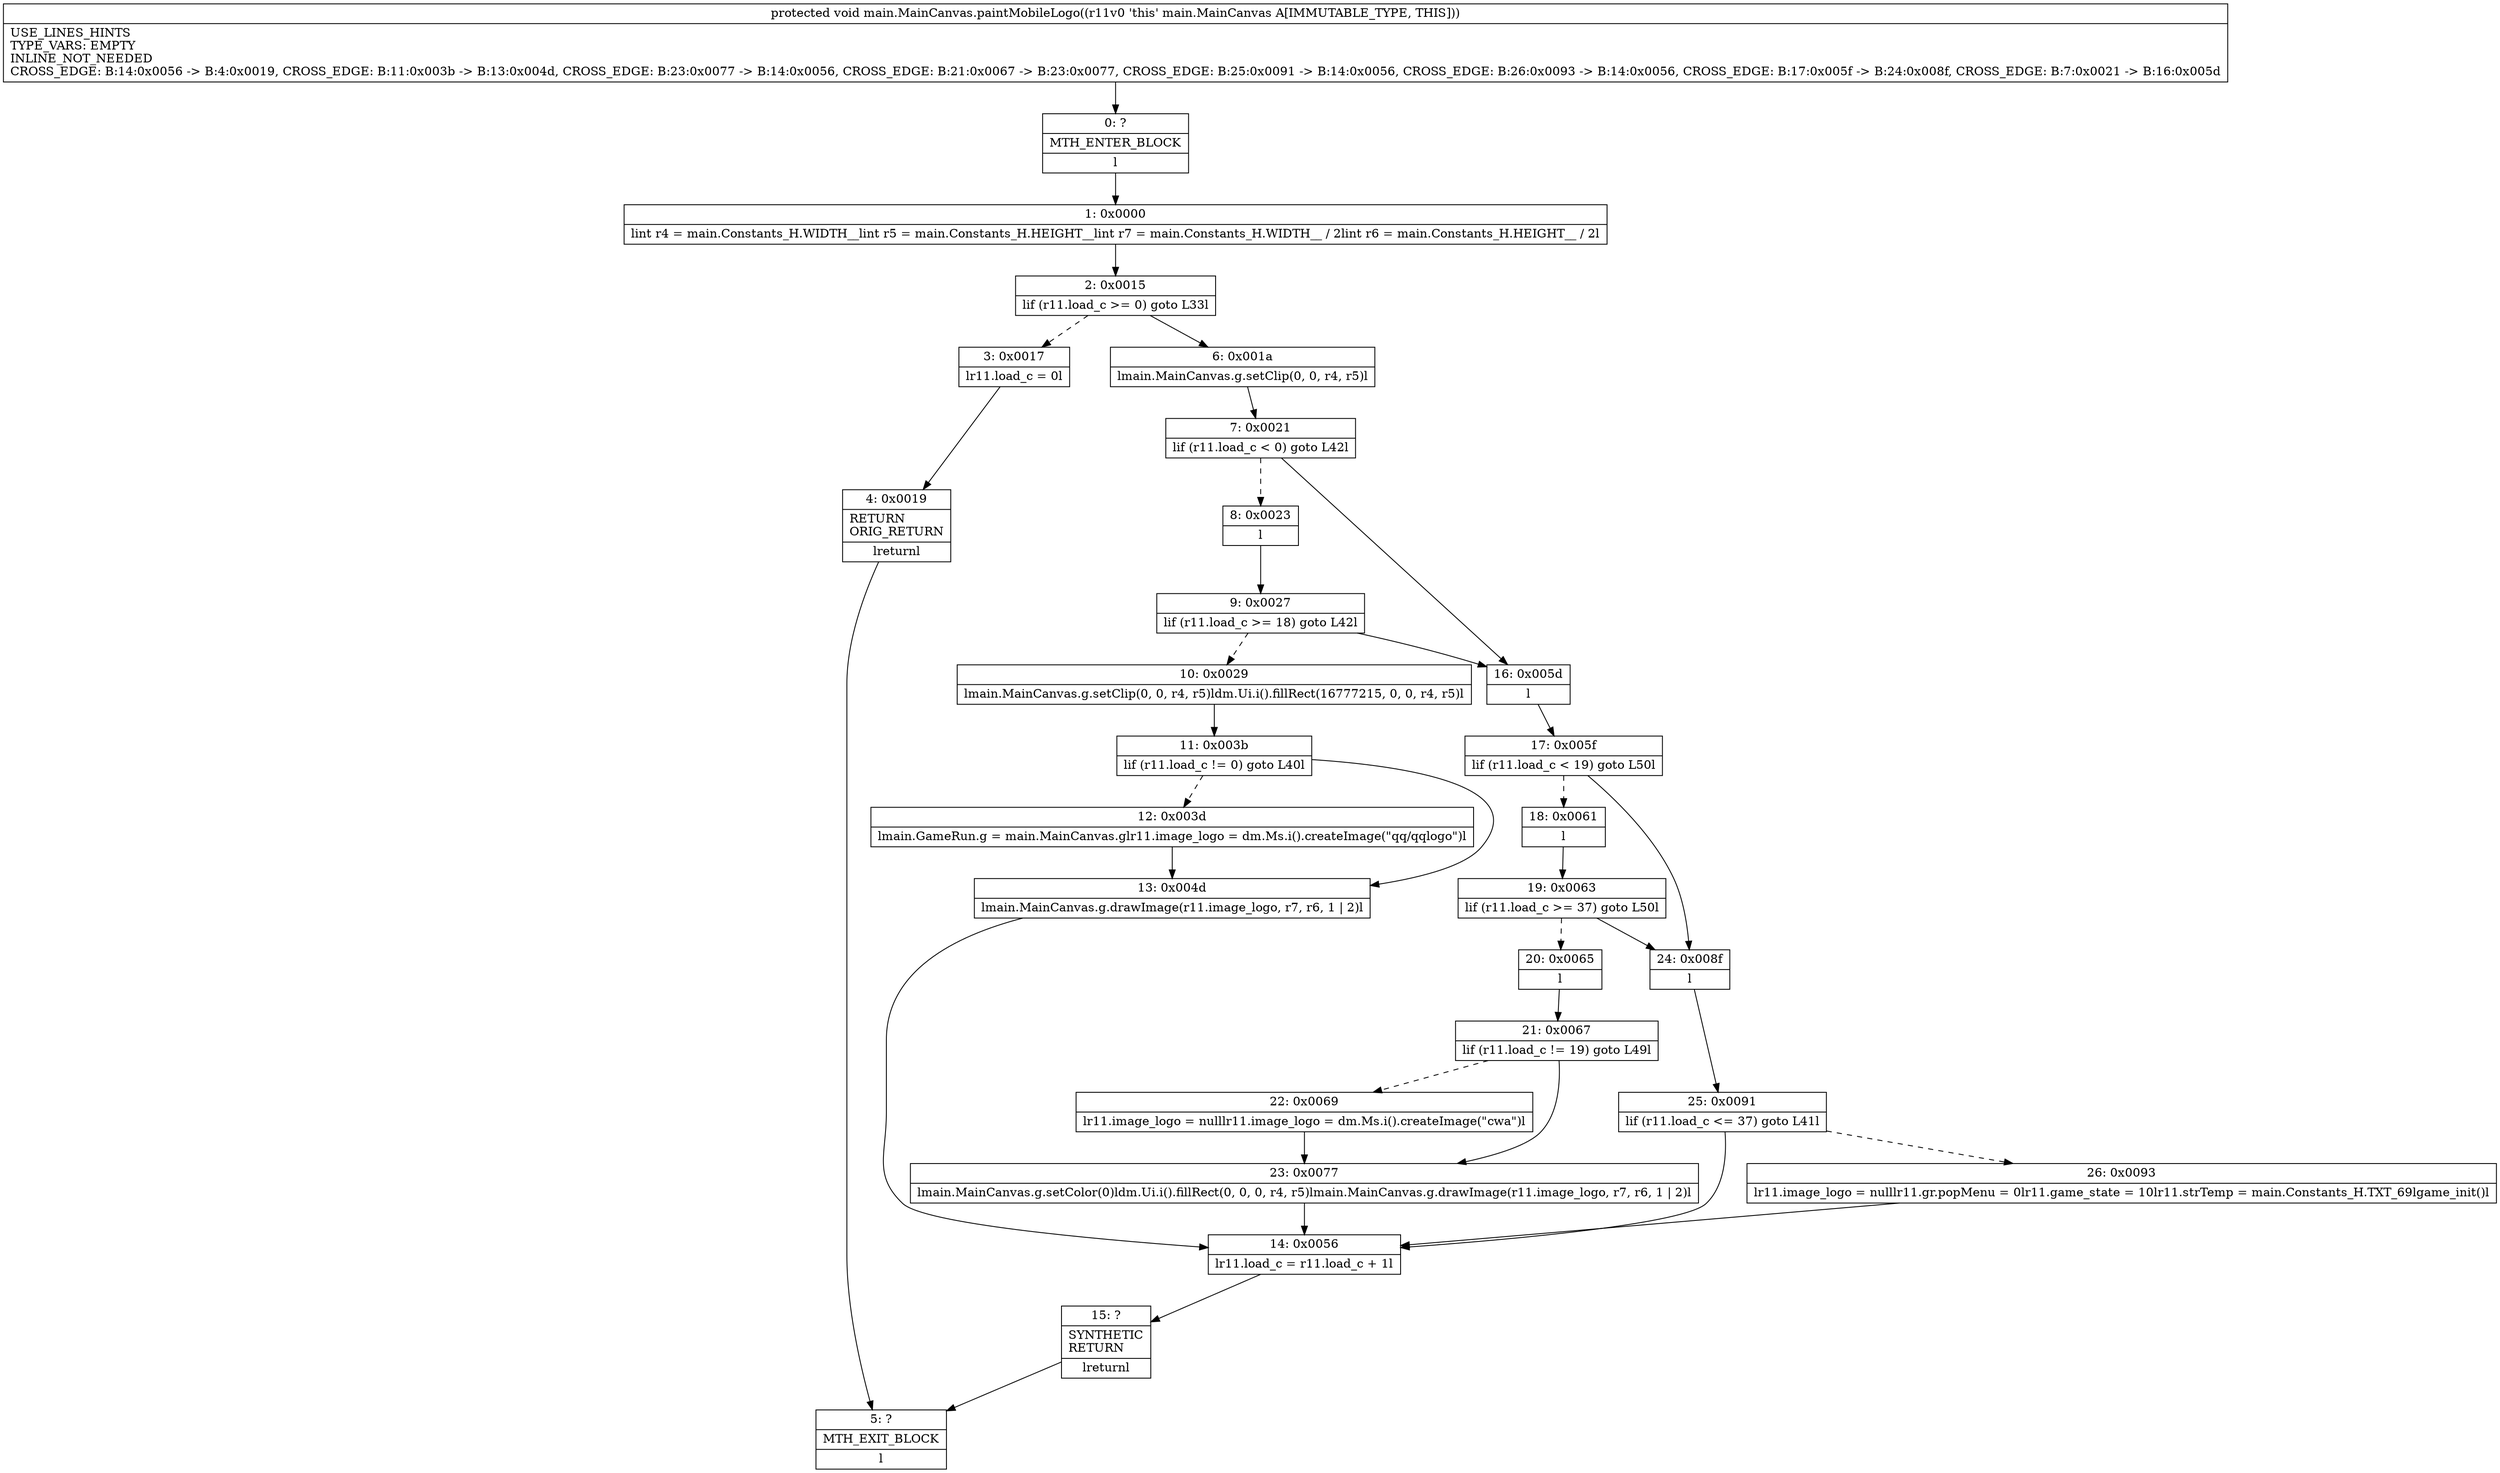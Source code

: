 digraph "CFG formain.MainCanvas.paintMobileLogo()V" {
Node_0 [shape=record,label="{0\:\ ?|MTH_ENTER_BLOCK\l|l}"];
Node_1 [shape=record,label="{1\:\ 0x0000|lint r4 = main.Constants_H.WIDTH__lint r5 = main.Constants_H.HEIGHT__lint r7 = main.Constants_H.WIDTH__ \/ 2lint r6 = main.Constants_H.HEIGHT__ \/ 2l}"];
Node_2 [shape=record,label="{2\:\ 0x0015|lif (r11.load_c \>= 0) goto L33l}"];
Node_3 [shape=record,label="{3\:\ 0x0017|lr11.load_c = 0l}"];
Node_4 [shape=record,label="{4\:\ 0x0019|RETURN\lORIG_RETURN\l|lreturnl}"];
Node_5 [shape=record,label="{5\:\ ?|MTH_EXIT_BLOCK\l|l}"];
Node_6 [shape=record,label="{6\:\ 0x001a|lmain.MainCanvas.g.setClip(0, 0, r4, r5)l}"];
Node_7 [shape=record,label="{7\:\ 0x0021|lif (r11.load_c \< 0) goto L42l}"];
Node_8 [shape=record,label="{8\:\ 0x0023|l}"];
Node_9 [shape=record,label="{9\:\ 0x0027|lif (r11.load_c \>= 18) goto L42l}"];
Node_10 [shape=record,label="{10\:\ 0x0029|lmain.MainCanvas.g.setClip(0, 0, r4, r5)ldm.Ui.i().fillRect(16777215, 0, 0, r4, r5)l}"];
Node_11 [shape=record,label="{11\:\ 0x003b|lif (r11.load_c != 0) goto L40l}"];
Node_12 [shape=record,label="{12\:\ 0x003d|lmain.GameRun.g = main.MainCanvas.glr11.image_logo = dm.Ms.i().createImage(\"qq\/qqlogo\")l}"];
Node_13 [shape=record,label="{13\:\ 0x004d|lmain.MainCanvas.g.drawImage(r11.image_logo, r7, r6, 1 \| 2)l}"];
Node_14 [shape=record,label="{14\:\ 0x0056|lr11.load_c = r11.load_c + 1l}"];
Node_15 [shape=record,label="{15\:\ ?|SYNTHETIC\lRETURN\l|lreturnl}"];
Node_16 [shape=record,label="{16\:\ 0x005d|l}"];
Node_17 [shape=record,label="{17\:\ 0x005f|lif (r11.load_c \< 19) goto L50l}"];
Node_18 [shape=record,label="{18\:\ 0x0061|l}"];
Node_19 [shape=record,label="{19\:\ 0x0063|lif (r11.load_c \>= 37) goto L50l}"];
Node_20 [shape=record,label="{20\:\ 0x0065|l}"];
Node_21 [shape=record,label="{21\:\ 0x0067|lif (r11.load_c != 19) goto L49l}"];
Node_22 [shape=record,label="{22\:\ 0x0069|lr11.image_logo = nulllr11.image_logo = dm.Ms.i().createImage(\"cwa\")l}"];
Node_23 [shape=record,label="{23\:\ 0x0077|lmain.MainCanvas.g.setColor(0)ldm.Ui.i().fillRect(0, 0, 0, r4, r5)lmain.MainCanvas.g.drawImage(r11.image_logo, r7, r6, 1 \| 2)l}"];
Node_24 [shape=record,label="{24\:\ 0x008f|l}"];
Node_25 [shape=record,label="{25\:\ 0x0091|lif (r11.load_c \<= 37) goto L41l}"];
Node_26 [shape=record,label="{26\:\ 0x0093|lr11.image_logo = nulllr11.gr.popMenu = 0lr11.game_state = 10lr11.strTemp = main.Constants_H.TXT_69lgame_init()l}"];
MethodNode[shape=record,label="{protected void main.MainCanvas.paintMobileLogo((r11v0 'this' main.MainCanvas A[IMMUTABLE_TYPE, THIS]))  | USE_LINES_HINTS\lTYPE_VARS: EMPTY\lINLINE_NOT_NEEDED\lCROSS_EDGE: B:14:0x0056 \-\> B:4:0x0019, CROSS_EDGE: B:11:0x003b \-\> B:13:0x004d, CROSS_EDGE: B:23:0x0077 \-\> B:14:0x0056, CROSS_EDGE: B:21:0x0067 \-\> B:23:0x0077, CROSS_EDGE: B:25:0x0091 \-\> B:14:0x0056, CROSS_EDGE: B:26:0x0093 \-\> B:14:0x0056, CROSS_EDGE: B:17:0x005f \-\> B:24:0x008f, CROSS_EDGE: B:7:0x0021 \-\> B:16:0x005d\l}"];
MethodNode -> Node_0;
Node_0 -> Node_1;
Node_1 -> Node_2;
Node_2 -> Node_3[style=dashed];
Node_2 -> Node_6;
Node_3 -> Node_4;
Node_4 -> Node_5;
Node_6 -> Node_7;
Node_7 -> Node_8[style=dashed];
Node_7 -> Node_16;
Node_8 -> Node_9;
Node_9 -> Node_10[style=dashed];
Node_9 -> Node_16;
Node_10 -> Node_11;
Node_11 -> Node_12[style=dashed];
Node_11 -> Node_13;
Node_12 -> Node_13;
Node_13 -> Node_14;
Node_14 -> Node_15;
Node_15 -> Node_5;
Node_16 -> Node_17;
Node_17 -> Node_18[style=dashed];
Node_17 -> Node_24;
Node_18 -> Node_19;
Node_19 -> Node_20[style=dashed];
Node_19 -> Node_24;
Node_20 -> Node_21;
Node_21 -> Node_22[style=dashed];
Node_21 -> Node_23;
Node_22 -> Node_23;
Node_23 -> Node_14;
Node_24 -> Node_25;
Node_25 -> Node_14;
Node_25 -> Node_26[style=dashed];
Node_26 -> Node_14;
}

